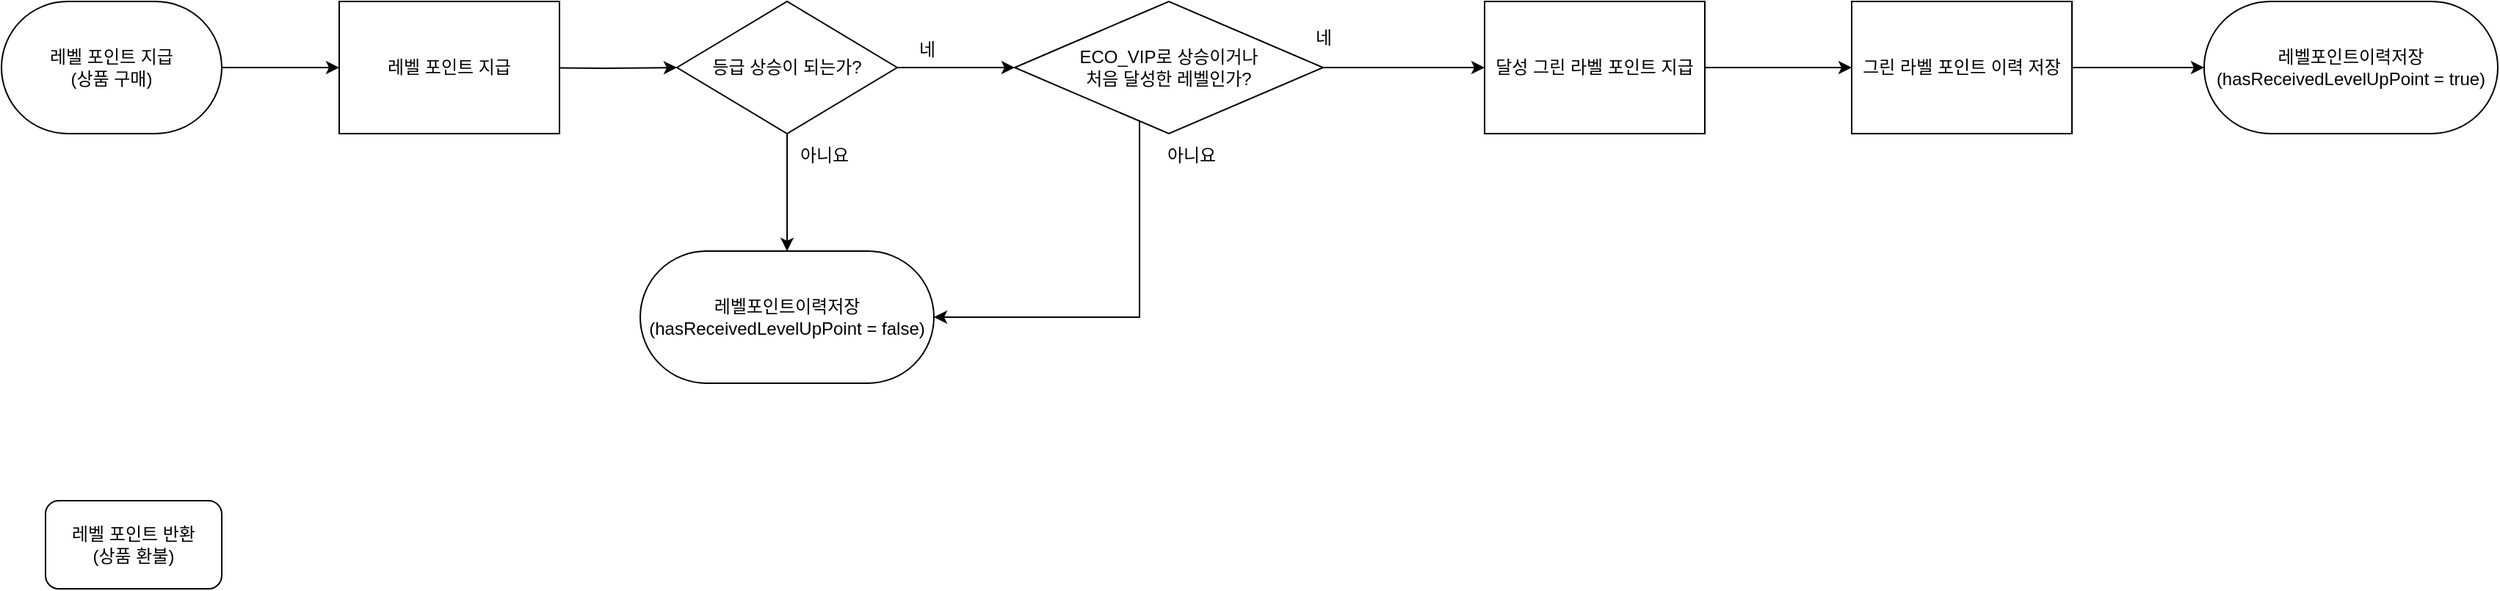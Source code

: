 <mxfile version="24.7.6">
  <diagram name="페이지-1" id="YkY82e0PxIn-6f0DJEvP">
    <mxGraphModel dx="1434" dy="866" grid="1" gridSize="10" guides="1" tooltips="1" connect="1" arrows="1" fold="1" page="1" pageScale="1" pageWidth="827" pageHeight="1169" math="0" shadow="0">
      <root>
        <mxCell id="0" />
        <mxCell id="1" parent="0" />
        <mxCell id="eyv4-S-L73UnCUitt540-22" value="" style="edgeStyle=orthogonalEdgeStyle;rounded=0;orthogonalLoop=1;jettySize=auto;html=1;fontFamily=Helvetica;" edge="1" parent="1" source="eyv4-S-L73UnCUitt540-1" target="eyv4-S-L73UnCUitt540-21">
          <mxGeometry relative="1" as="geometry" />
        </mxCell>
        <mxCell id="eyv4-S-L73UnCUitt540-1" value="레벨 포인트 지급&lt;br&gt;(상품 구매)" style="rounded=1;whiteSpace=wrap;html=1;arcSize=50;fontFamily=Helvetica;" vertex="1" parent="1">
          <mxGeometry x="10" y="60" width="150" height="90" as="geometry" />
        </mxCell>
        <mxCell id="eyv4-S-L73UnCUitt540-2" value="레벨 포인트 반환&lt;br&gt;(상품 환불)" style="rounded=1;whiteSpace=wrap;html=1;fontFamily=Helvetica;" vertex="1" parent="1">
          <mxGeometry x="40" y="400" width="120" height="60" as="geometry" />
        </mxCell>
        <mxCell id="eyv4-S-L73UnCUitt540-10" value="" style="edgeStyle=orthogonalEdgeStyle;rounded=0;orthogonalLoop=1;jettySize=auto;html=1;fontFamily=Helvetica;" edge="1" parent="1" target="eyv4-S-L73UnCUitt540-9">
          <mxGeometry relative="1" as="geometry">
            <mxPoint x="370" y="105" as="sourcePoint" />
          </mxGeometry>
        </mxCell>
        <mxCell id="eyv4-S-L73UnCUitt540-18" value="" style="edgeStyle=orthogonalEdgeStyle;rounded=0;orthogonalLoop=1;jettySize=auto;html=1;fontFamily=Helvetica;" edge="1" parent="1" source="eyv4-S-L73UnCUitt540-9" target="eyv4-S-L73UnCUitt540-17">
          <mxGeometry relative="1" as="geometry" />
        </mxCell>
        <mxCell id="eyv4-S-L73UnCUitt540-20" value="" style="edgeStyle=orthogonalEdgeStyle;rounded=0;orthogonalLoop=1;jettySize=auto;html=1;fontFamily=Helvetica;" edge="1" parent="1" source="eyv4-S-L73UnCUitt540-9" target="eyv4-S-L73UnCUitt540-19">
          <mxGeometry relative="1" as="geometry" />
        </mxCell>
        <mxCell id="eyv4-S-L73UnCUitt540-9" value="등급 상승이 되는가?" style="rhombus;whiteSpace=wrap;html=1;rounded=1;arcSize=0;strokeColor=default;align=center;verticalAlign=middle;fontFamily=Helvetica;fontSize=12;fontColor=default;fillColor=default;" vertex="1" parent="1">
          <mxGeometry x="470" y="60" width="150" height="90" as="geometry" />
        </mxCell>
        <mxCell id="eyv4-S-L73UnCUitt540-15" value="네" style="text;html=1;align=center;verticalAlign=middle;resizable=0;points=[];autosize=1;strokeColor=none;fillColor=none;fontFamily=Helvetica;" vertex="1" parent="1">
          <mxGeometry x="620" y="78" width="40" height="30" as="geometry" />
        </mxCell>
        <mxCell id="eyv4-S-L73UnCUitt540-16" value="아니요" style="text;html=1;align=center;verticalAlign=middle;resizable=0;points=[];autosize=1;strokeColor=none;fillColor=none;fontFamily=Helvetica;" vertex="1" parent="1">
          <mxGeometry x="540" y="150" width="60" height="30" as="geometry" />
        </mxCell>
        <mxCell id="eyv4-S-L73UnCUitt540-17" value="레벨포인트이력저장&lt;div&gt;(hasReceivedLevelUpPoint = false)&lt;/div&gt;" style="rounded=1;whiteSpace=wrap;html=1;arcSize=50;fontFamily=Helvetica;" vertex="1" parent="1">
          <mxGeometry x="445" y="230" width="200" height="90" as="geometry" />
        </mxCell>
        <mxCell id="eyv4-S-L73UnCUitt540-24" value="" style="edgeStyle=orthogonalEdgeStyle;rounded=0;orthogonalLoop=1;jettySize=auto;html=1;entryX=1;entryY=0.5;entryDx=0;entryDy=0;fontFamily=Helvetica;" edge="1" parent="1" source="eyv4-S-L73UnCUitt540-19" target="eyv4-S-L73UnCUitt540-17">
          <mxGeometry relative="1" as="geometry">
            <mxPoint x="785" y="275" as="targetPoint" />
            <Array as="points">
              <mxPoint x="785" y="275" />
            </Array>
          </mxGeometry>
        </mxCell>
        <mxCell id="eyv4-S-L73UnCUitt540-27" value="" style="edgeStyle=orthogonalEdgeStyle;rounded=0;orthogonalLoop=1;jettySize=auto;html=1;fontFamily=Helvetica;" edge="1" parent="1" source="eyv4-S-L73UnCUitt540-19" target="eyv4-S-L73UnCUitt540-26">
          <mxGeometry relative="1" as="geometry" />
        </mxCell>
        <mxCell id="eyv4-S-L73UnCUitt540-19" value="ECO_VIP로 상승이거나&lt;div&gt;처음 달성한 레벨인가?&lt;/div&gt;" style="rhombus;whiteSpace=wrap;html=1;rounded=1;arcSize=0;fontFamily=Helvetica;" vertex="1" parent="1">
          <mxGeometry x="700" y="60" width="210" height="90" as="geometry" />
        </mxCell>
        <mxCell id="eyv4-S-L73UnCUitt540-21" value="레벨 포인트 지급" style="whiteSpace=wrap;html=1;rounded=1;strokeColor=default;align=center;verticalAlign=middle;fontFamily=Helvetica;fontSize=12;fontColor=default;fillColor=default;arcSize=0;" vertex="1" parent="1">
          <mxGeometry x="240" y="60" width="150" height="90" as="geometry" />
        </mxCell>
        <mxCell id="eyv4-S-L73UnCUitt540-25" value="아니요" style="text;html=1;align=center;verticalAlign=middle;resizable=0;points=[];autosize=1;strokeColor=none;fillColor=none;fontFamily=Helvetica;" vertex="1" parent="1">
          <mxGeometry x="790" y="150" width="60" height="30" as="geometry" />
        </mxCell>
        <mxCell id="eyv4-S-L73UnCUitt540-29" value="" style="edgeStyle=orthogonalEdgeStyle;rounded=0;orthogonalLoop=1;jettySize=auto;html=1;fontFamily=Helvetica;" edge="1" parent="1" source="eyv4-S-L73UnCUitt540-26" target="eyv4-S-L73UnCUitt540-28">
          <mxGeometry relative="1" as="geometry" />
        </mxCell>
        <mxCell id="eyv4-S-L73UnCUitt540-26" value="달성 그린 라벨 포인트 지급" style="whiteSpace=wrap;html=1;rounded=1;arcSize=0;fontFamily=Helvetica;" vertex="1" parent="1">
          <mxGeometry x="1020" y="60" width="150" height="90" as="geometry" />
        </mxCell>
        <mxCell id="eyv4-S-L73UnCUitt540-31" value="" style="edgeStyle=orthogonalEdgeStyle;rounded=0;orthogonalLoop=1;jettySize=auto;html=1;fontFamily=Helvetica;" edge="1" parent="1" source="eyv4-S-L73UnCUitt540-28" target="eyv4-S-L73UnCUitt540-30">
          <mxGeometry relative="1" as="geometry" />
        </mxCell>
        <mxCell id="eyv4-S-L73UnCUitt540-28" value="그린 라벨 포인트 이력 저장" style="whiteSpace=wrap;html=1;rounded=1;arcSize=0;fontFamily=Helvetica;" vertex="1" parent="1">
          <mxGeometry x="1270" y="60" width="150" height="90" as="geometry" />
        </mxCell>
        <mxCell id="eyv4-S-L73UnCUitt540-30" value="레벨포인트이력저장&lt;div&gt;(hasReceivedLevelUpPoint = true)&lt;/div&gt;" style="whiteSpace=wrap;html=1;rounded=1;arcSize=50;fontFamily=Helvetica;" vertex="1" parent="1">
          <mxGeometry x="1510" y="60" width="200" height="90" as="geometry" />
        </mxCell>
        <mxCell id="eyv4-S-L73UnCUitt540-32" value="네" style="text;html=1;align=center;verticalAlign=middle;resizable=0;points=[];autosize=1;strokeColor=none;fillColor=none;fontFamily=Helvetica;" vertex="1" parent="1">
          <mxGeometry x="890" y="70" width="40" height="30" as="geometry" />
        </mxCell>
      </root>
    </mxGraphModel>
  </diagram>
</mxfile>
